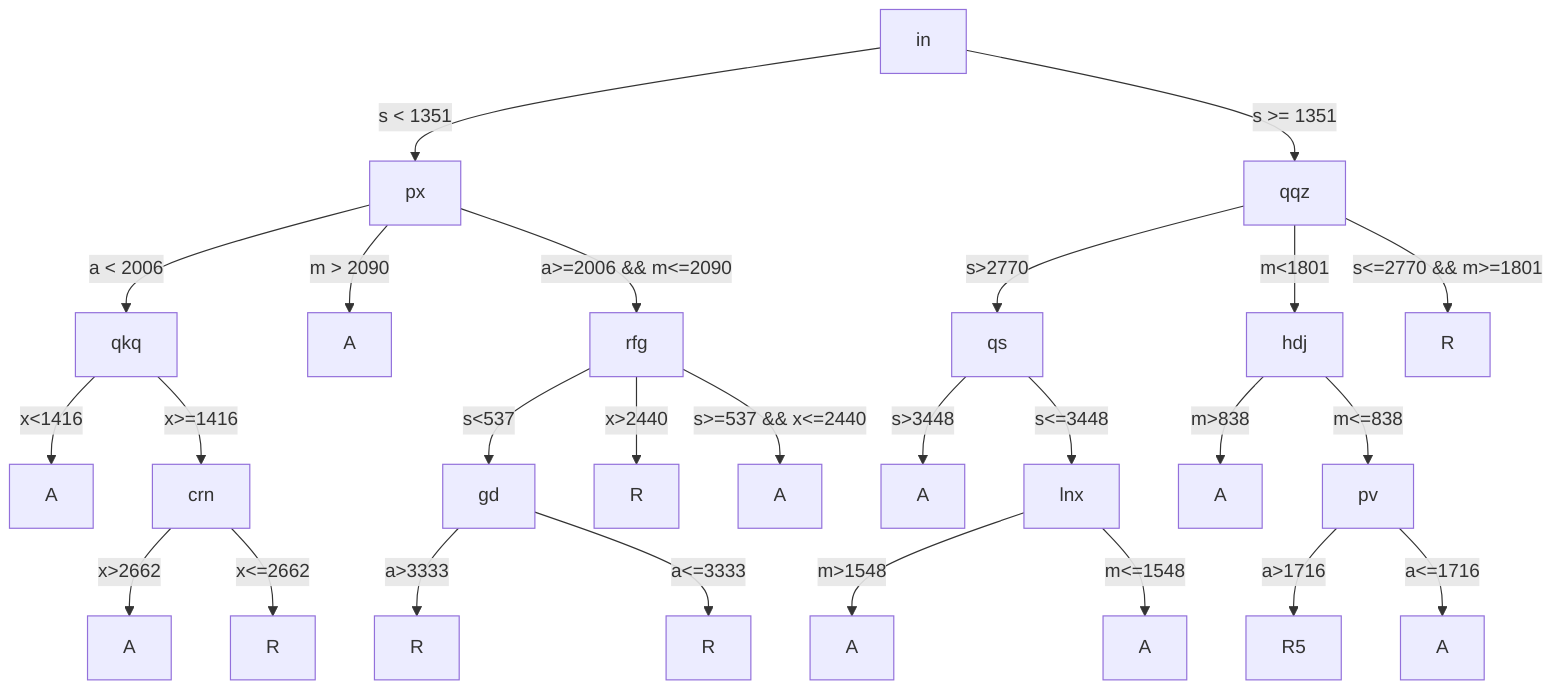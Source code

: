 flowchart
%% in{s<1351:px,qqz}
    in -->|s < 1351| px
    in -->|s >= 1351| qqz
%% px{a<2006:qkq,m>2090:A,rfg}
    px -->|a < 2006| qkq
    px -->|m > 2090| A1[A]
    px -->|a>=2006 && m<=2090| rfg
%% qqz{s>2770:qs,m<1801:hdj,R}
    qqz -->|s>2770| qs
    qqz -->|m<1801| hdj
    qqz -->|s<=2770 && m>=1801| R1[R]
%% qkq{x<1416:A,crn}
    qkq -->|x<1416| A2[A]
    qkq -->|x>=1416| crn
%% rfg{s<537:gd,x>2440:R,A}
    rfg -->|s<537| gd
    rfg -->|x>2440| R2[R]
    rfg -->|s>=537 && x<=2440| A3[A]
%% qs{s>3448:A,lnx}
    qs -->|s>3448| A4[A]
    qs -->|s<=3448| lnx
%% hdj{m>838:A,pv}
    hdj -->|m>838| A5[A]
    hdj -->|m<=838| pv
%% crn{x>2662:A,R}
    crn -->|x>2662| A6[A]
    crn -->|x<=2662| R3[R]
%% gd{a>3333:R,R}
    gd -->|a>3333| R4[R]
    gd -->|a<=3333| R
%% lnx{m>1548:A,A}
    lnx -->|m>1548| A7[A]
    lnx -->|m<=1548| A8[A]
%% pv{a>1716:R,A}
    pv -->|a>1716| R5
    pv -->|a<=1716| A